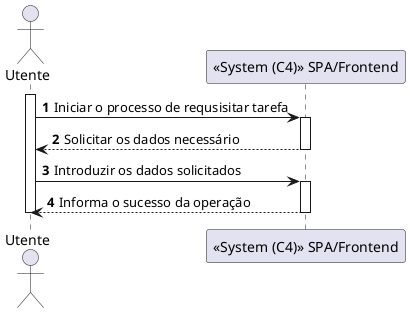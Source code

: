 @startuml
autonumber
actor "Utente" as GC

activate GC

GC -> "<<System (C4)>> SPA/Frontend" : Iniciar o processo de requsisitar tarefa
activate "<<System (C4)>> SPA/Frontend"
"<<System (C4)>> SPA/Frontend"  --> GC : Solicitar os dados necessário
deactivate "<<System (C4)>> SPA/Frontend"
GC -> "<<System (C4)>> SPA/Frontend"  : Introduzir os dados solicitados
activate "<<System (C4)>> SPA/Frontend"

"<<System (C4)>> SPA/Frontend"  --> GC : Informa o sucesso da operação
deactivate "<<System (C4)>> SPA/Frontend"

deactivate GC

@enduml
